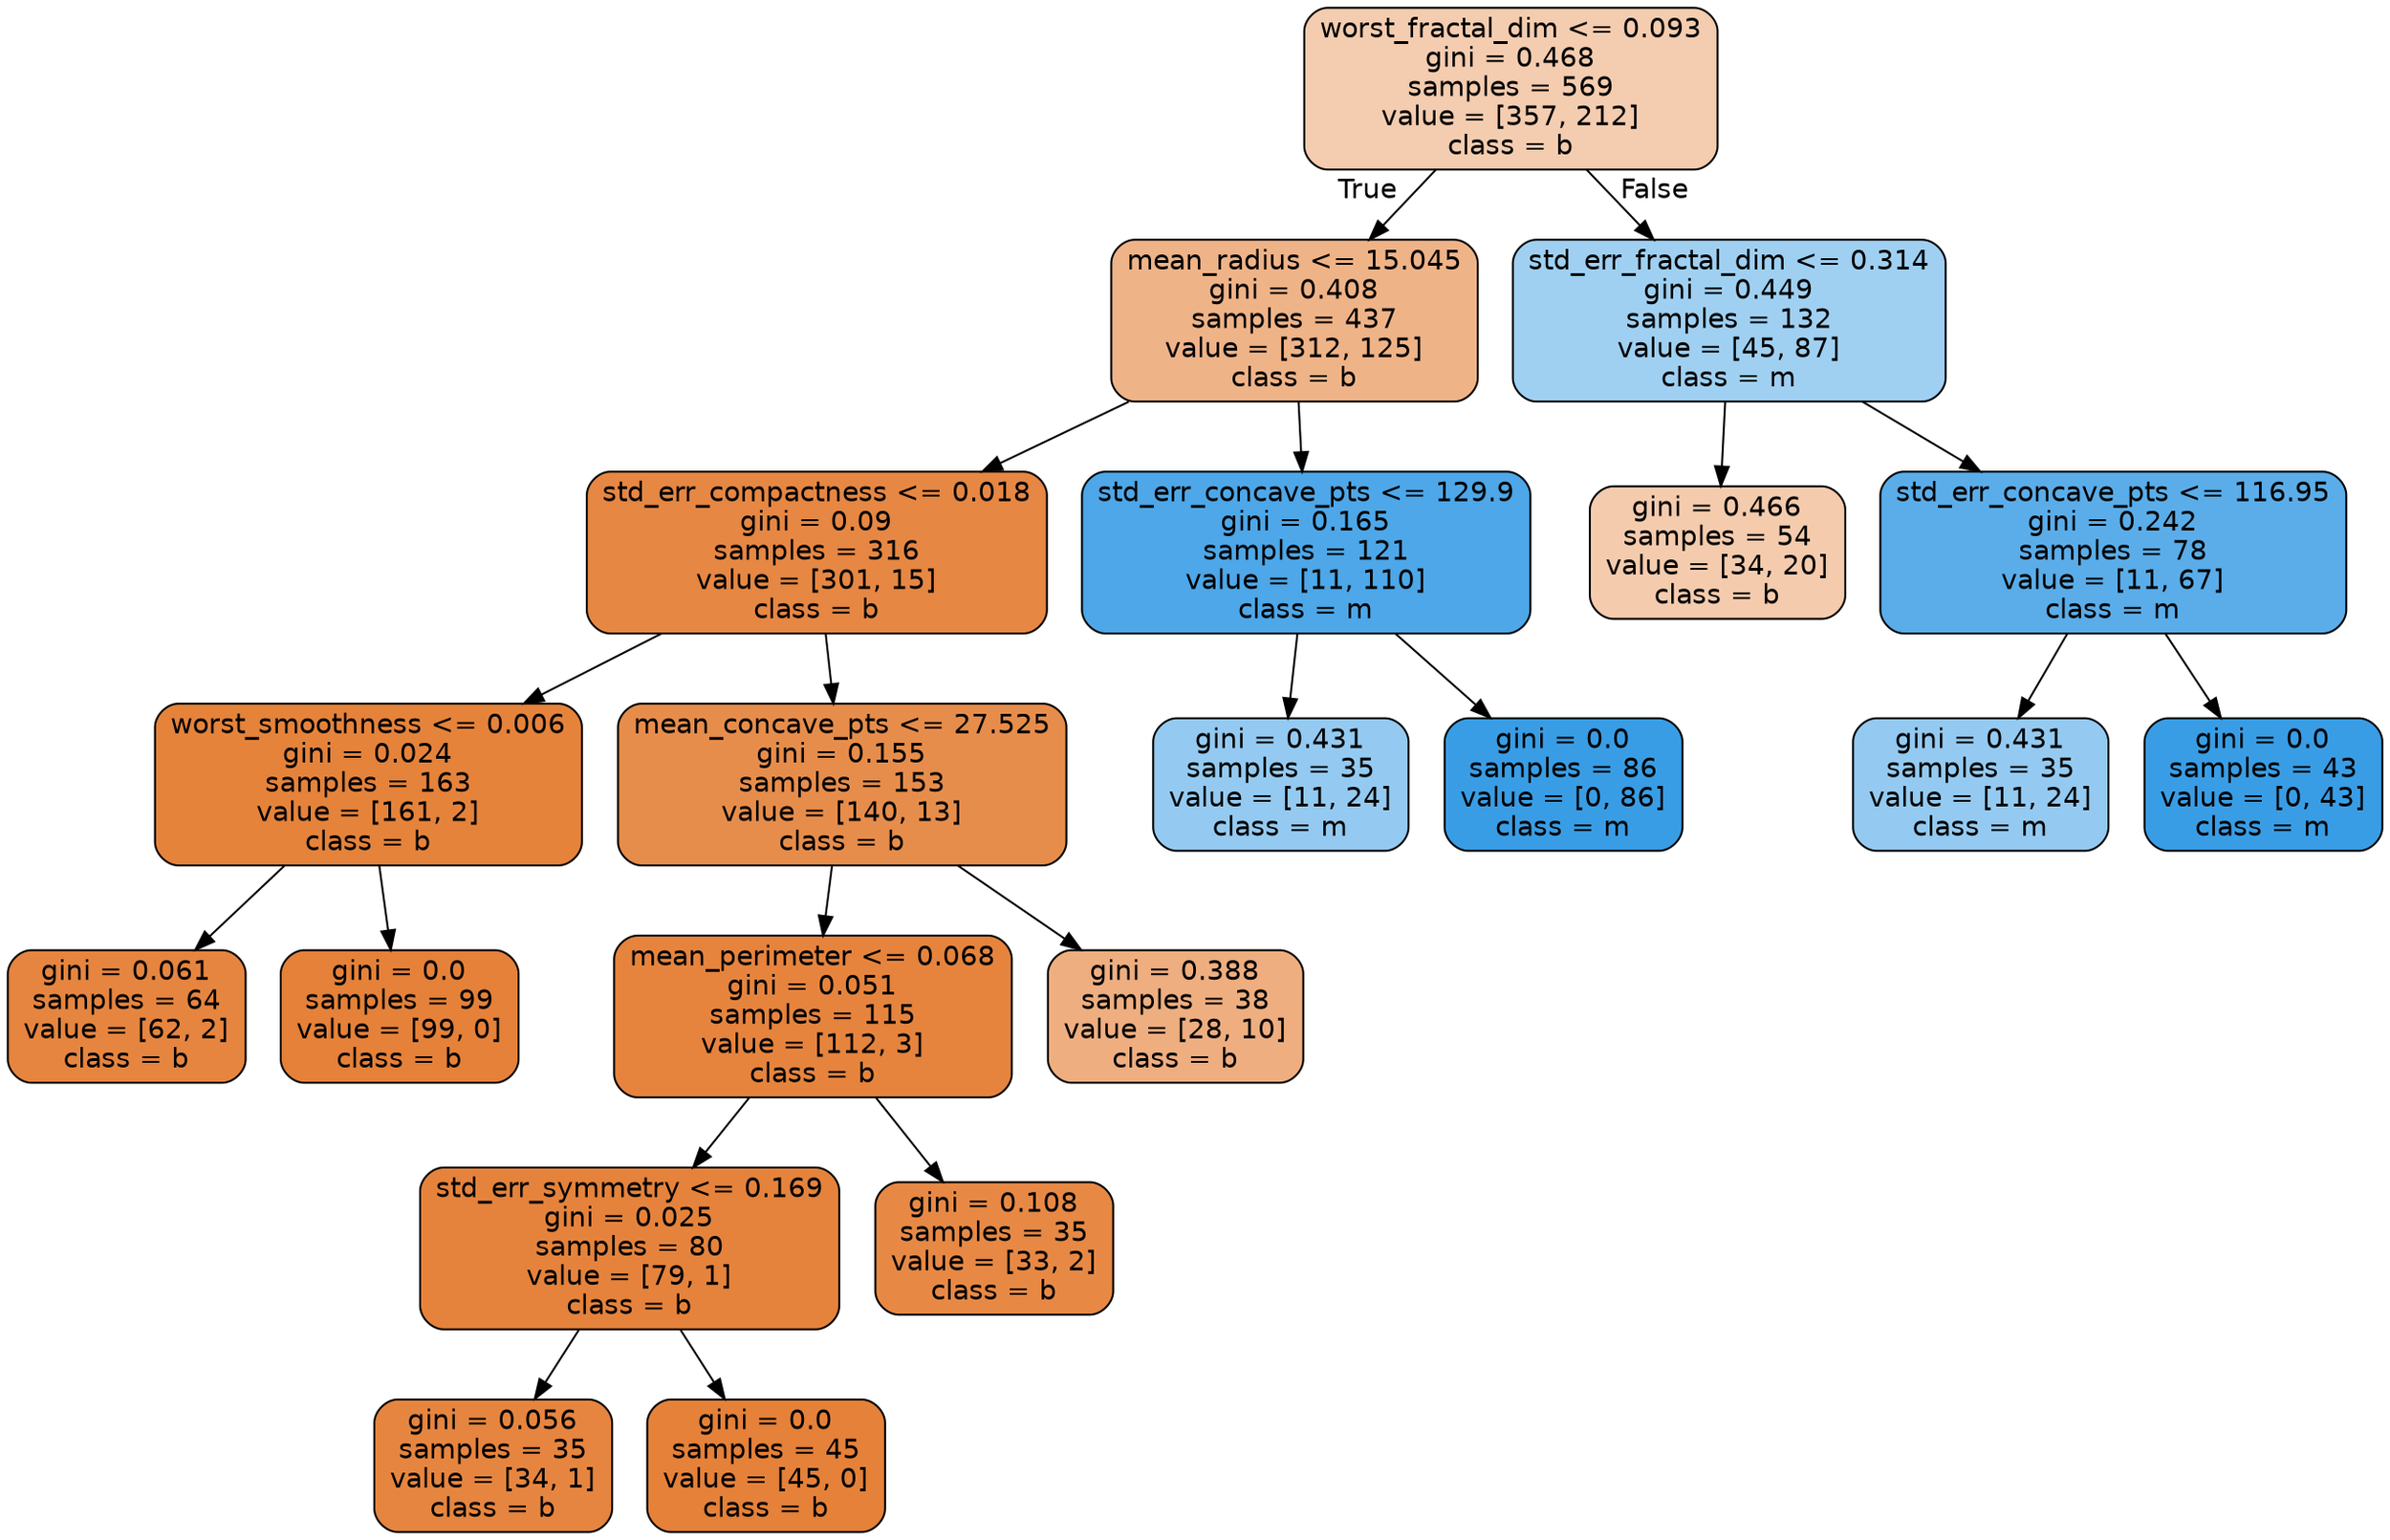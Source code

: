 digraph Tree {
node [shape=box, style="filled, rounded", color="black", fontname=helvetica] ;
edge [fontname=helvetica] ;
0 [label="worst_fractal_dim <= 0.093\ngini = 0.468\nsamples = 569\nvalue = [357, 212]\nclass = b", fillcolor="#f4ccaf"] ;
1 [label="mean_radius <= 15.045\ngini = 0.408\nsamples = 437\nvalue = [312, 125]\nclass = b", fillcolor="#efb388"] ;
0 -> 1 [labeldistance=2.5, labelangle=45, headlabel="True"] ;
2 [label="std_err_compactness <= 0.018\ngini = 0.09\nsamples = 316\nvalue = [301, 15]\nclass = b", fillcolor="#e68743"] ;
1 -> 2 ;
3 [label="worst_smoothness <= 0.006\ngini = 0.024\nsamples = 163\nvalue = [161, 2]\nclass = b", fillcolor="#e5833b"] ;
2 -> 3 ;
4 [label="gini = 0.061\nsamples = 64\nvalue = [62, 2]\nclass = b", fillcolor="#e6853f"] ;
3 -> 4 ;
5 [label="gini = 0.0\nsamples = 99\nvalue = [99, 0]\nclass = b", fillcolor="#e58139"] ;
3 -> 5 ;
6 [label="mean_concave_pts <= 27.525\ngini = 0.155\nsamples = 153\nvalue = [140, 13]\nclass = b", fillcolor="#e78d4b"] ;
2 -> 6 ;
7 [label="mean_perimeter <= 0.068\ngini = 0.051\nsamples = 115\nvalue = [112, 3]\nclass = b", fillcolor="#e6843e"] ;
6 -> 7 ;
8 [label="std_err_symmetry <= 0.169\ngini = 0.025\nsamples = 80\nvalue = [79, 1]\nclass = b", fillcolor="#e5833c"] ;
7 -> 8 ;
9 [label="gini = 0.056\nsamples = 35\nvalue = [34, 1]\nclass = b", fillcolor="#e6853f"] ;
8 -> 9 ;
10 [label="gini = 0.0\nsamples = 45\nvalue = [45, 0]\nclass = b", fillcolor="#e58139"] ;
8 -> 10 ;
11 [label="gini = 0.108\nsamples = 35\nvalue = [33, 2]\nclass = b", fillcolor="#e78945"] ;
7 -> 11 ;
12 [label="gini = 0.388\nsamples = 38\nvalue = [28, 10]\nclass = b", fillcolor="#eeae80"] ;
6 -> 12 ;
13 [label="std_err_concave_pts <= 129.9\ngini = 0.165\nsamples = 121\nvalue = [11, 110]\nclass = m", fillcolor="#4da7e8"] ;
1 -> 13 ;
14 [label="gini = 0.431\nsamples = 35\nvalue = [11, 24]\nclass = m", fillcolor="#94caf1"] ;
13 -> 14 ;
15 [label="gini = 0.0\nsamples = 86\nvalue = [0, 86]\nclass = m", fillcolor="#399de5"] ;
13 -> 15 ;
16 [label="std_err_fractal_dim <= 0.314\ngini = 0.449\nsamples = 132\nvalue = [45, 87]\nclass = m", fillcolor="#9fd0f2"] ;
0 -> 16 [labeldistance=2.5, labelangle=-45, headlabel="False"] ;
17 [label="gini = 0.466\nsamples = 54\nvalue = [34, 20]\nclass = b", fillcolor="#f4cbad"] ;
16 -> 17 ;
18 [label="std_err_concave_pts <= 116.95\ngini = 0.242\nsamples = 78\nvalue = [11, 67]\nclass = m", fillcolor="#5aade9"] ;
16 -> 18 ;
19 [label="gini = 0.431\nsamples = 35\nvalue = [11, 24]\nclass = m", fillcolor="#94caf1"] ;
18 -> 19 ;
20 [label="gini = 0.0\nsamples = 43\nvalue = [0, 43]\nclass = m", fillcolor="#399de5"] ;
18 -> 20 ;
}